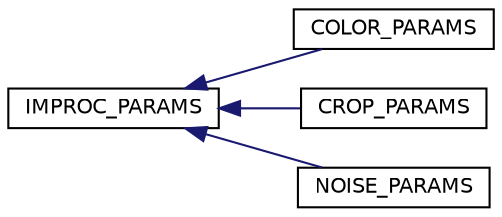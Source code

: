 digraph "Graphical Class Hierarchy"
{
  edge [fontname="Helvetica",fontsize="10",labelfontname="Helvetica",labelfontsize="10"];
  node [fontname="Helvetica",fontsize="10",shape=record];
  rankdir="LR";
  Node1 [label="IMPROC_PARAMS",height=0.2,width=0.4,color="black", fillcolor="white", style="filled",URL="$struct_i_m_p_r_o_c___p_a_r_a_m_s.html"];
  Node1 -> Node2 [dir="back",color="midnightblue",fontsize="10",style="solid",fontname="Helvetica"];
  Node2 [label="COLOR_PARAMS",height=0.2,width=0.4,color="black", fillcolor="white", style="filled",URL="$struct_c_o_l_o_r___p_a_r_a_m_s.html"];
  Node1 -> Node3 [dir="back",color="midnightblue",fontsize="10",style="solid",fontname="Helvetica"];
  Node3 [label="CROP_PARAMS",height=0.2,width=0.4,color="black", fillcolor="white", style="filled",URL="$struct_c_r_o_p___p_a_r_a_m_s.html"];
  Node1 -> Node4 [dir="back",color="midnightblue",fontsize="10",style="solid",fontname="Helvetica"];
  Node4 [label="NOISE_PARAMS",height=0.2,width=0.4,color="black", fillcolor="white", style="filled",URL="$struct_n_o_i_s_e___p_a_r_a_m_s.html"];
}
